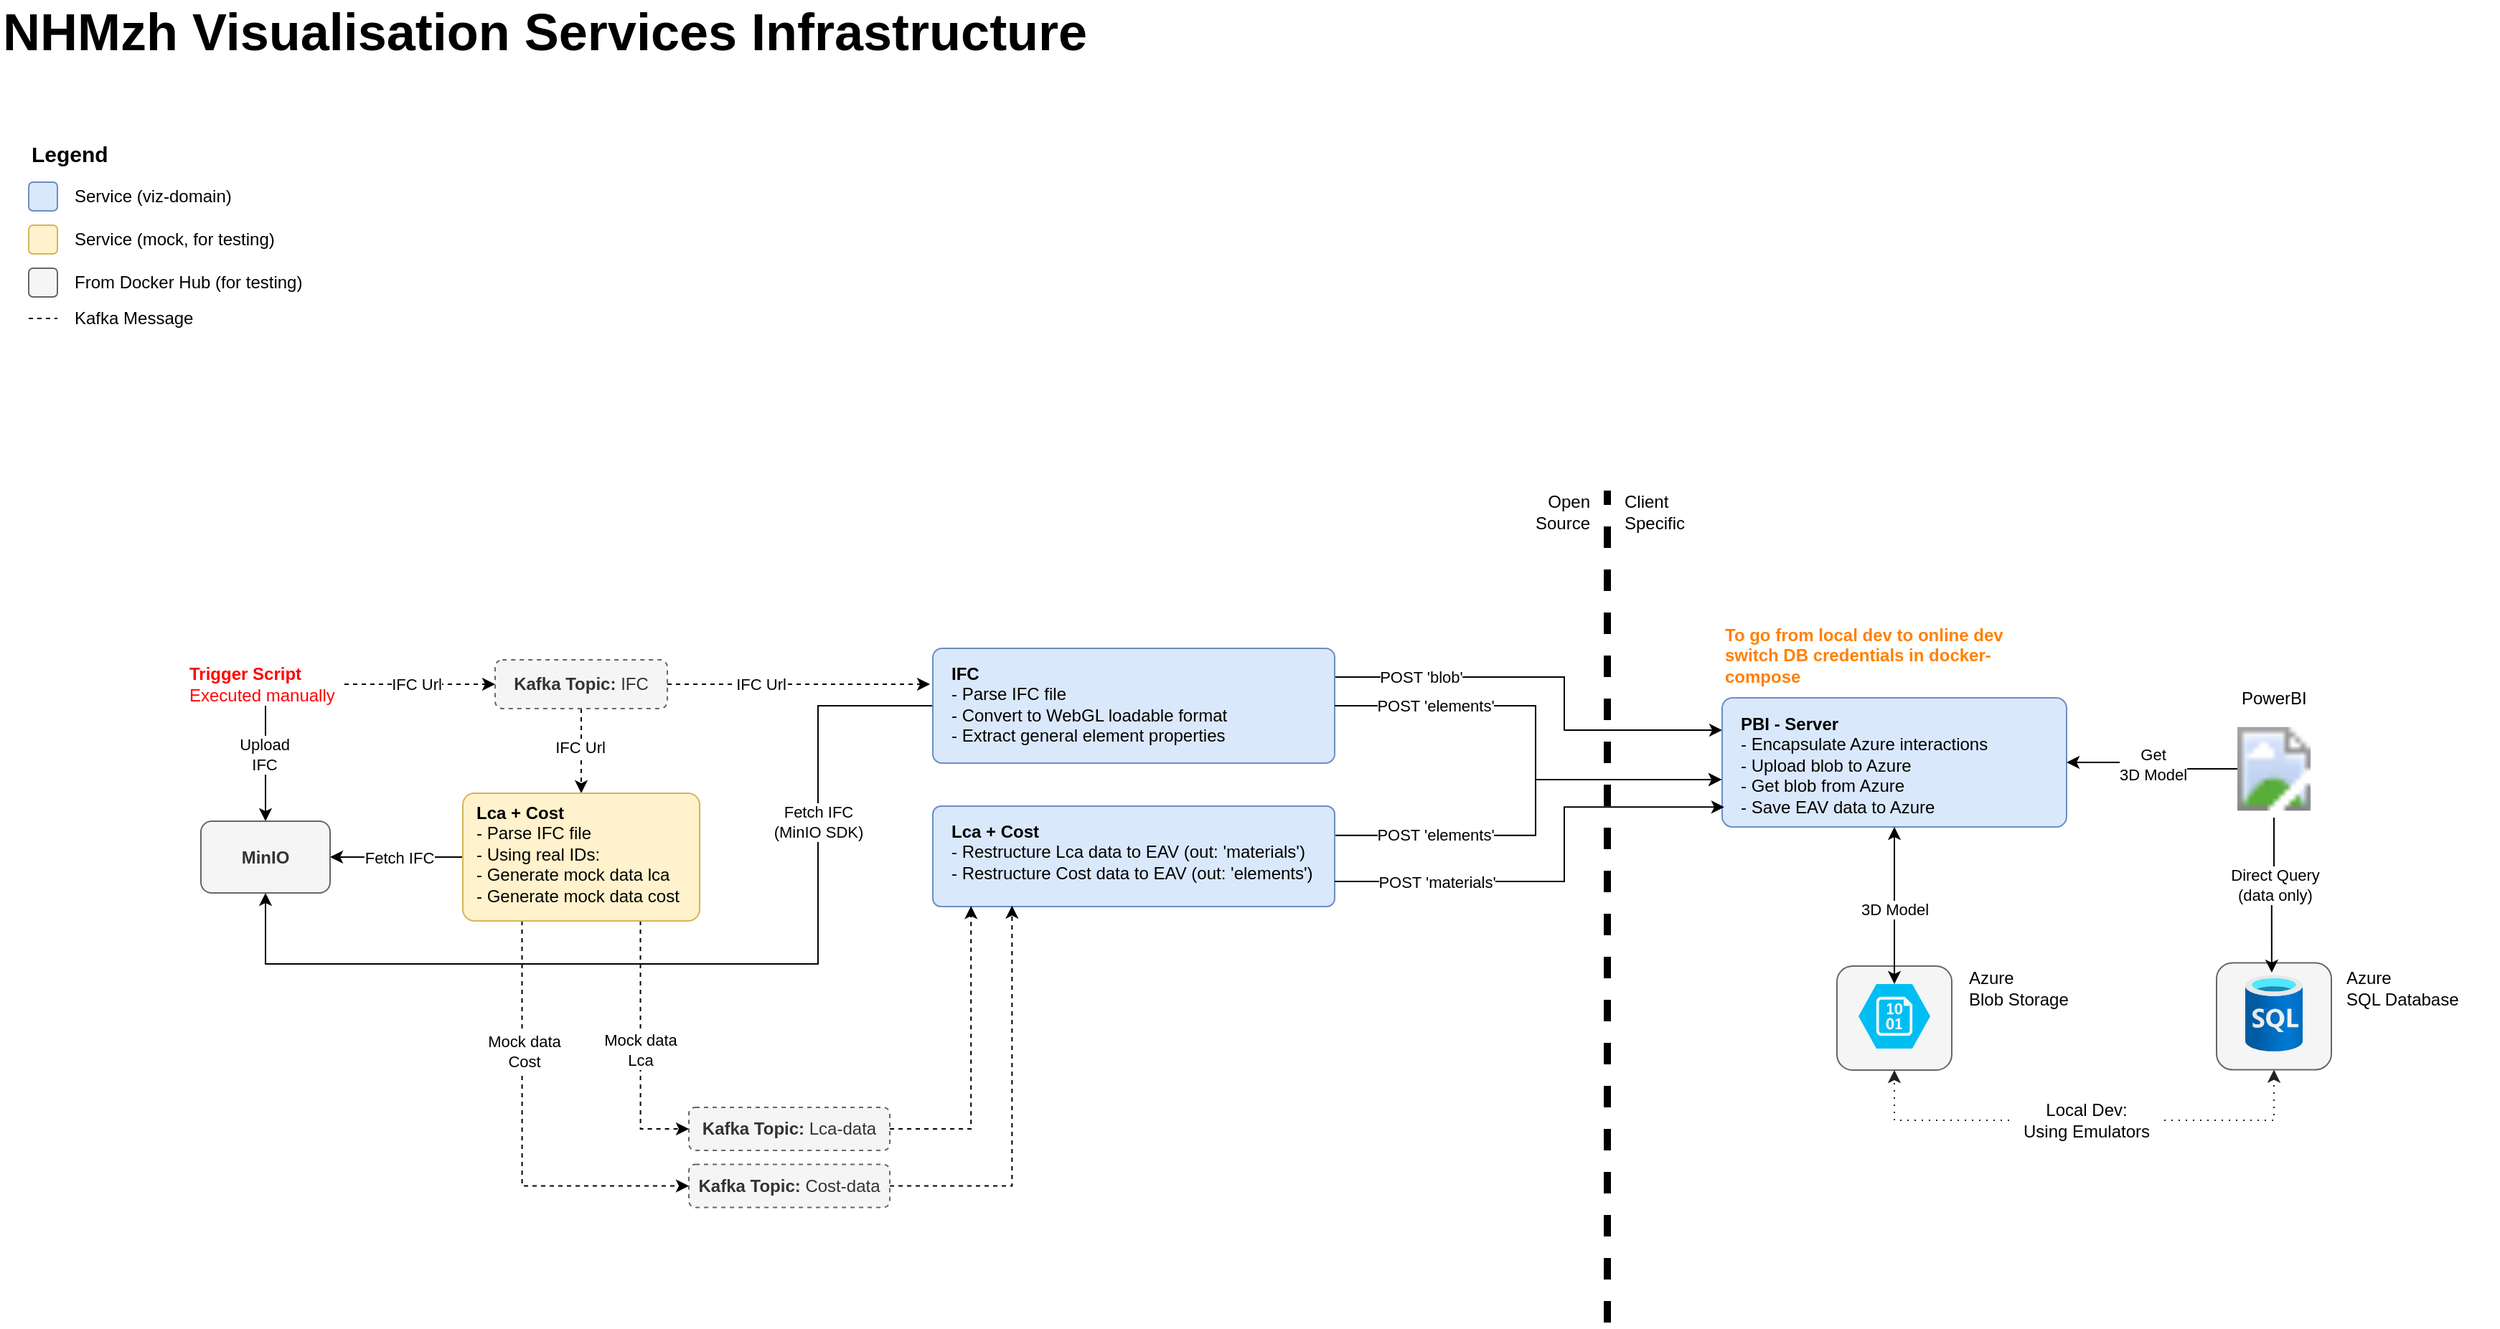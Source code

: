 <mxfile version="26.2.5">
  <diagram name="Page-1" id="6YYniOfLmbzxSq2jSH8A">
    <mxGraphModel dx="2516" dy="1412" grid="1" gridSize="10" guides="1" tooltips="1" connect="1" arrows="1" fold="1" page="1" pageScale="1" pageWidth="1920" pageHeight="1200" math="0" shadow="0">
      <root>
        <mxCell id="0" />
        <mxCell id="1" parent="0" />
        <mxCell id="Vq2dGUa9BZO8m15hglH4-51" value="" style="rounded=1;whiteSpace=wrap;html=1;fillColor=#f5f5f5;strokeColor=#666666;fontColor=#333333;" parent="1" vertex="1">
          <mxGeometry x="1584.5" y="709.25" width="80" height="74.5" as="geometry" />
        </mxCell>
        <mxCell id="Vq2dGUa9BZO8m15hglH4-50" value="" style="rounded=1;whiteSpace=wrap;html=1;fillColor=#f5f5f5;strokeColor=#666666;fontColor=#333333;" parent="1" vertex="1">
          <mxGeometry x="1320" y="711.5" width="80" height="72.5" as="geometry" />
        </mxCell>
        <mxCell id="Vq2dGUa9BZO8m15hglH4-35" style="edgeStyle=orthogonalEdgeStyle;rounded=0;orthogonalLoop=1;jettySize=auto;html=1;entryX=0.5;entryY=1;entryDx=0;entryDy=0;" parent="1" source="Vq2dGUa9BZO8m15hglH4-1" target="Vq2dGUa9BZO8m15hglH4-23" edge="1">
          <mxGeometry relative="1" as="geometry">
            <Array as="points">
              <mxPoint x="610" y="530" />
              <mxPoint x="610" y="710" />
              <mxPoint x="225" y="710" />
            </Array>
          </mxGeometry>
        </mxCell>
        <mxCell id="Vq2dGUa9BZO8m15hglH4-36" value="Fetch IFC&lt;br&gt;(MinIO SDK)" style="edgeLabel;html=1;align=center;verticalAlign=middle;resizable=0;points=[];" parent="Vq2dGUa9BZO8m15hglH4-35" vertex="1" connectable="0">
          <mxGeometry x="0.12" y="-2" relative="1" as="geometry">
            <mxPoint x="129" y="-97" as="offset" />
          </mxGeometry>
        </mxCell>
        <mxCell id="Vq2dGUa9BZO8m15hglH4-44" style="edgeStyle=orthogonalEdgeStyle;rounded=0;orthogonalLoop=1;jettySize=auto;html=1;entryX=0;entryY=0.25;entryDx=0;entryDy=0;exitX=1;exitY=0.25;exitDx=0;exitDy=0;" parent="1" source="Vq2dGUa9BZO8m15hglH4-1" target="Vq2dGUa9BZO8m15hglH4-10" edge="1">
          <mxGeometry relative="1" as="geometry">
            <Array as="points">
              <mxPoint x="1130" y="510" />
              <mxPoint x="1130" y="547" />
            </Array>
          </mxGeometry>
        </mxCell>
        <mxCell id="Vq2dGUa9BZO8m15hglH4-47" value="POST &#39;blob&#39;" style="edgeLabel;html=1;align=center;verticalAlign=middle;resizable=0;points=[];" parent="Vq2dGUa9BZO8m15hglH4-44" vertex="1" connectable="0">
          <mxGeometry x="-0.383" relative="1" as="geometry">
            <mxPoint x="-35" as="offset" />
          </mxGeometry>
        </mxCell>
        <mxCell id="Vq2dGUa9BZO8m15hglH4-1" value="&lt;b&gt;IFC&lt;/b&gt;&lt;br&gt;- Parse IFC file&lt;div&gt;- Convert to WebGL loadable format&lt;div&gt;- Extract general element properties&lt;/div&gt;&lt;/div&gt;" style="rounded=1;whiteSpace=wrap;html=1;fillColor=#dae8fc;strokeColor=#6c8ebf;align=left;spacingLeft=7;verticalAlign=top;spacing=6;arcSize=8;" parent="1" vertex="1">
          <mxGeometry x="690" y="490" width="280" height="80" as="geometry" />
        </mxCell>
        <mxCell id="Vq2dGUa9BZO8m15hglH4-3" value="" style="rounded=1;whiteSpace=wrap;html=1;fillColor=#dae8fc;strokeColor=#6c8ebf;" parent="1" vertex="1">
          <mxGeometry x="60" y="165" width="20" height="20" as="geometry" />
        </mxCell>
        <mxCell id="Vq2dGUa9BZO8m15hglH4-4" value="Legend" style="text;html=1;align=left;verticalAlign=middle;whiteSpace=wrap;rounded=0;fontStyle=1;fontSize=15;" parent="1" vertex="1">
          <mxGeometry x="60" y="130" width="60" height="30" as="geometry" />
        </mxCell>
        <mxCell id="Vq2dGUa9BZO8m15hglH4-5" value="Service (viz-domain)" style="text;html=1;align=left;verticalAlign=middle;whiteSpace=wrap;rounded=0;fontStyle=0" parent="1" vertex="1">
          <mxGeometry x="90" y="160" width="130" height="30" as="geometry" />
        </mxCell>
        <mxCell id="Vq2dGUa9BZO8m15hglH4-6" value="" style="rounded=1;whiteSpace=wrap;html=1;fillColor=#fff2cc;strokeColor=#d6b656;" parent="1" vertex="1">
          <mxGeometry x="60" y="195" width="20" height="20" as="geometry" />
        </mxCell>
        <mxCell id="Vq2dGUa9BZO8m15hglH4-7" value="Service (mock, for testing)" style="text;html=1;align=left;verticalAlign=middle;whiteSpace=wrap;rounded=0;fontStyle=0" parent="1" vertex="1">
          <mxGeometry x="90" y="190" width="210" height="30" as="geometry" />
        </mxCell>
        <mxCell id="Vq2dGUa9BZO8m15hglH4-8" value="NHMzh Visualisation Services Infrastructure" style="text;html=1;align=left;verticalAlign=middle;whiteSpace=wrap;rounded=0;fontStyle=1;fontSize=36;" parent="1" vertex="1">
          <mxGeometry x="40" y="40" width="1200" height="40" as="geometry" />
        </mxCell>
        <mxCell id="Vq2dGUa9BZO8m15hglH4-9" value="&lt;b&gt;Lca + Cost&lt;/b&gt;&lt;br&gt;- Restructure Lca data to EAV (out: &#39;materials&#39;)&lt;div&gt;- Restructure Cost data to EAV (out: &#39;elements&#39;)&lt;/div&gt;" style="rounded=1;whiteSpace=wrap;html=1;fillColor=#dae8fc;strokeColor=#6c8ebf;align=left;spacingLeft=7;verticalAlign=top;spacing=6;arcSize=8;" parent="1" vertex="1">
          <mxGeometry x="690" y="600" width="280" height="70" as="geometry" />
        </mxCell>
        <mxCell id="Vq2dGUa9BZO8m15hglH4-10" value="&lt;b&gt;PBI - Server&lt;/b&gt;&lt;br&gt;- Encapsulate Azure interactions&lt;div&gt;- Upload blob to Azure&lt;br&gt;&lt;/div&gt;&lt;div&gt;- Get blob from Azure&lt;/div&gt;&lt;div&gt;- Save EAV data to Azure&lt;/div&gt;" style="rounded=1;whiteSpace=wrap;html=1;fillColor=#dae8fc;strokeColor=#6c8ebf;align=left;spacingLeft=7;verticalAlign=top;spacing=6;arcSize=8;" parent="1" vertex="1">
          <mxGeometry x="1240" y="524.5" width="240" height="90" as="geometry" />
        </mxCell>
        <mxCell id="Vq2dGUa9BZO8m15hglH4-16" style="edgeStyle=orthogonalEdgeStyle;rounded=0;orthogonalLoop=1;jettySize=auto;html=1;entryX=1;entryY=0.5;entryDx=0;entryDy=0;" parent="1" source="Vq2dGUa9BZO8m15hglH4-11" target="Vq2dGUa9BZO8m15hglH4-10" edge="1">
          <mxGeometry relative="1" as="geometry" />
        </mxCell>
        <mxCell id="Vq2dGUa9BZO8m15hglH4-17" value="Get&lt;br&gt;3D Model" style="edgeLabel;html=1;align=center;verticalAlign=middle;resizable=0;points=[];" parent="Vq2dGUa9BZO8m15hglH4-16" vertex="1" connectable="0">
          <mxGeometry x="0.035" y="1" relative="1" as="geometry">
            <mxPoint as="offset" />
          </mxGeometry>
        </mxCell>
        <mxCell id="Vq2dGUa9BZO8m15hglH4-11" value="" style="image;aspect=fixed;html=1;points=[];align=center;fontSize=12;image=img/lib/azure2/power_platform/PowerBI.svg;" parent="1" vertex="1">
          <mxGeometry x="1599" y="540" width="51" height="68" as="geometry" />
        </mxCell>
        <mxCell id="Vq2dGUa9BZO8m15hglH4-12" value="" style="image;aspect=fixed;html=1;points=[];align=center;fontSize=12;image=img/lib/azure2/preview/Time_Series_Data_Sets.svg;" parent="1" vertex="1">
          <mxGeometry x="1604.5" y="717.75" width="40" height="53.33" as="geometry" />
        </mxCell>
        <mxCell id="Vq2dGUa9BZO8m15hglH4-13" value="" style="verticalLabelPosition=bottom;html=1;verticalAlign=top;align=center;strokeColor=none;fillColor=#00BEF2;shape=mxgraph.azure.storage_blob;" parent="1" vertex="1">
          <mxGeometry x="1335" y="724" width="50" height="45" as="geometry" />
        </mxCell>
        <mxCell id="Vq2dGUa9BZO8m15hglH4-14" style="edgeStyle=orthogonalEdgeStyle;rounded=0;orthogonalLoop=1;jettySize=auto;html=1;entryX=0.461;entryY=-0.032;entryDx=0;entryDy=0;entryPerimeter=0;" parent="1" source="Vq2dGUa9BZO8m15hglH4-11" target="Vq2dGUa9BZO8m15hglH4-12" edge="1">
          <mxGeometry relative="1" as="geometry" />
        </mxCell>
        <mxCell id="Vq2dGUa9BZO8m15hglH4-15" value="Direct Query&lt;br&gt;(data only)" style="edgeLabel;html=1;align=center;verticalAlign=middle;resizable=0;points=[];" parent="Vq2dGUa9BZO8m15hglH4-14" vertex="1" connectable="0">
          <mxGeometry x="-0.317" y="1" relative="1" as="geometry">
            <mxPoint x="-1" y="9" as="offset" />
          </mxGeometry>
        </mxCell>
        <mxCell id="Vq2dGUa9BZO8m15hglH4-18" style="edgeStyle=orthogonalEdgeStyle;rounded=0;orthogonalLoop=1;jettySize=auto;html=1;entryX=0.5;entryY=0;entryDx=0;entryDy=0;entryPerimeter=0;startArrow=classic;startFill=1;" parent="1" source="Vq2dGUa9BZO8m15hglH4-10" target="Vq2dGUa9BZO8m15hglH4-13" edge="1">
          <mxGeometry relative="1" as="geometry" />
        </mxCell>
        <mxCell id="Vq2dGUa9BZO8m15hglH4-19" value="3D Model" style="edgeLabel;html=1;align=center;verticalAlign=middle;resizable=0;points=[];" parent="Vq2dGUa9BZO8m15hglH4-18" vertex="1" connectable="0">
          <mxGeometry x="-0.114" relative="1" as="geometry">
            <mxPoint y="9" as="offset" />
          </mxGeometry>
        </mxCell>
        <mxCell id="Vq2dGUa9BZO8m15hglH4-24" style="edgeStyle=orthogonalEdgeStyle;rounded=0;orthogonalLoop=1;jettySize=auto;html=1;" parent="1" source="Vq2dGUa9BZO8m15hglH4-21" target="Vq2dGUa9BZO8m15hglH4-23" edge="1">
          <mxGeometry relative="1" as="geometry" />
        </mxCell>
        <mxCell id="Vq2dGUa9BZO8m15hglH4-25" value="Upload&lt;br&gt;IFC" style="edgeLabel;html=1;align=center;verticalAlign=middle;resizable=0;points=[];" parent="Vq2dGUa9BZO8m15hglH4-24" vertex="1" connectable="0">
          <mxGeometry x="-0.154" y="-1" relative="1" as="geometry">
            <mxPoint as="offset" />
          </mxGeometry>
        </mxCell>
        <mxCell id="Vq2dGUa9BZO8m15hglH4-26" style="edgeStyle=orthogonalEdgeStyle;rounded=0;orthogonalLoop=1;jettySize=auto;html=1;dashed=1;" parent="1" source="Vq2dGUa9BZO8m15hglH4-21" target="Vq2dGUa9BZO8m15hglH4-22" edge="1">
          <mxGeometry relative="1" as="geometry" />
        </mxCell>
        <mxCell id="Vq2dGUa9BZO8m15hglH4-27" value="IFC Url" style="edgeLabel;html=1;align=center;verticalAlign=middle;resizable=0;points=[];" parent="Vq2dGUa9BZO8m15hglH4-26" vertex="1" connectable="0">
          <mxGeometry x="-0.048" relative="1" as="geometry">
            <mxPoint as="offset" />
          </mxGeometry>
        </mxCell>
        <mxCell id="Vq2dGUa9BZO8m15hglH4-21" value="&lt;b&gt;Trigger Script&lt;/b&gt; &lt;br&gt;Executed manually" style="text;html=1;align=left;verticalAlign=middle;whiteSpace=wrap;rounded=0;fontStyle=0;fontColor=#FF0000;" parent="1" vertex="1">
          <mxGeometry x="170" y="500" width="110" height="30" as="geometry" />
        </mxCell>
        <mxCell id="Vq2dGUa9BZO8m15hglH4-29" style="edgeStyle=orthogonalEdgeStyle;rounded=0;orthogonalLoop=1;jettySize=auto;html=1;dashed=1;" parent="1" source="Vq2dGUa9BZO8m15hglH4-22" target="Vq2dGUa9BZO8m15hglH4-28" edge="1">
          <mxGeometry relative="1" as="geometry" />
        </mxCell>
        <mxCell id="Vq2dGUa9BZO8m15hglH4-30" value="IFC Url" style="edgeLabel;html=1;align=center;verticalAlign=middle;resizable=0;points=[];" parent="Vq2dGUa9BZO8m15hglH4-29" vertex="1" connectable="0">
          <mxGeometry x="-0.09" y="-1" relative="1" as="geometry">
            <mxPoint as="offset" />
          </mxGeometry>
        </mxCell>
        <mxCell id="Vq2dGUa9BZO8m15hglH4-22" value="Kafka Topic: &lt;span style=&quot;font-weight: normal;&quot;&gt;IFC&lt;/span&gt;" style="rounded=1;whiteSpace=wrap;html=1;fillColor=#f5f5f5;strokeColor=#666666;fontStyle=1;fontColor=#333333;dashed=1;" parent="1" vertex="1">
          <mxGeometry x="385" y="498" width="120" height="34" as="geometry" />
        </mxCell>
        <mxCell id="Vq2dGUa9BZO8m15hglH4-23" value="MinIO" style="rounded=1;whiteSpace=wrap;html=1;fillColor=#f5f5f5;strokeColor=#666666;fontStyle=1;fontColor=#333333;" parent="1" vertex="1">
          <mxGeometry x="180" y="610.5" width="90" height="50" as="geometry" />
        </mxCell>
        <mxCell id="Vq2dGUa9BZO8m15hglH4-33" style="edgeStyle=orthogonalEdgeStyle;rounded=0;orthogonalLoop=1;jettySize=auto;html=1;entryX=1;entryY=0.5;entryDx=0;entryDy=0;" parent="1" source="Vq2dGUa9BZO8m15hglH4-28" target="Vq2dGUa9BZO8m15hglH4-23" edge="1">
          <mxGeometry relative="1" as="geometry" />
        </mxCell>
        <mxCell id="Vq2dGUa9BZO8m15hglH4-34" value="Fetch IFC" style="edgeLabel;html=1;align=center;verticalAlign=middle;resizable=0;points=[];" parent="Vq2dGUa9BZO8m15hglH4-33" vertex="1" connectable="0">
          <mxGeometry x="0.194" relative="1" as="geometry">
            <mxPoint x="10" as="offset" />
          </mxGeometry>
        </mxCell>
        <mxCell id="Vq2dGUa9BZO8m15hglH4-40" style="edgeStyle=orthogonalEdgeStyle;rounded=0;orthogonalLoop=1;jettySize=auto;html=1;entryX=0;entryY=0.5;entryDx=0;entryDy=0;exitX=0.75;exitY=1;exitDx=0;exitDy=0;dashed=1;" parent="1" source="Vq2dGUa9BZO8m15hglH4-28" target="Vq2dGUa9BZO8m15hglH4-38" edge="1">
          <mxGeometry relative="1" as="geometry" />
        </mxCell>
        <mxCell id="Vq2dGUa9BZO8m15hglH4-57" value="Mock data&lt;br&gt;Lca" style="edgeLabel;html=1;align=center;verticalAlign=middle;resizable=0;points=[];" parent="Vq2dGUa9BZO8m15hglH4-40" vertex="1" connectable="0">
          <mxGeometry x="0.0" y="-1" relative="1" as="geometry">
            <mxPoint as="offset" />
          </mxGeometry>
        </mxCell>
        <mxCell id="Vq2dGUa9BZO8m15hglH4-41" style="edgeStyle=orthogonalEdgeStyle;rounded=0;orthogonalLoop=1;jettySize=auto;html=1;entryX=0;entryY=0.5;entryDx=0;entryDy=0;exitX=0.25;exitY=1;exitDx=0;exitDy=0;dashed=1;" parent="1" source="Vq2dGUa9BZO8m15hglH4-28" target="Vq2dGUa9BZO8m15hglH4-39" edge="1">
          <mxGeometry relative="1" as="geometry" />
        </mxCell>
        <mxCell id="Vq2dGUa9BZO8m15hglH4-58" value="Mock data&lt;div&gt;Cost&lt;/div&gt;" style="edgeLabel;html=1;align=center;verticalAlign=middle;resizable=0;points=[];" parent="Vq2dGUa9BZO8m15hglH4-41" vertex="1" connectable="0">
          <mxGeometry x="-0.292" y="1" relative="1" as="geometry">
            <mxPoint y="-16" as="offset" />
          </mxGeometry>
        </mxCell>
        <mxCell id="Vq2dGUa9BZO8m15hglH4-28" value="Lca + Cost&lt;br&gt;&lt;span style=&quot;font-weight: normal;&quot;&gt;- Parse IFC file&lt;/span&gt;&lt;div&gt;&lt;span style=&quot;font-weight: 400;&quot;&gt;- Using real IDs:&lt;/span&gt;&lt;span style=&quot;font-weight: 400;&quot;&gt;&lt;br&gt;&lt;/span&gt;&lt;div&gt;&lt;span style=&quot;font-weight: normal;&quot;&gt;- Generate mock data lca&lt;/span&gt;&lt;/div&gt;&lt;div&gt;&lt;span style=&quot;font-weight: normal;&quot;&gt;- Generate mock data cost&amp;nbsp;&lt;/span&gt;&lt;/div&gt;&lt;div&gt;&lt;br&gt;&lt;/div&gt;&lt;/div&gt;" style="rounded=1;whiteSpace=wrap;html=1;fillColor=#fff2cc;strokeColor=#d6b656;fontStyle=1;align=left;verticalAlign=top;spacingLeft=7;arcSize=9;" parent="1" vertex="1">
          <mxGeometry x="362.5" y="591" width="165" height="89" as="geometry" />
        </mxCell>
        <mxCell id="Vq2dGUa9BZO8m15hglH4-31" style="edgeStyle=orthogonalEdgeStyle;rounded=0;orthogonalLoop=1;jettySize=auto;html=1;entryX=-0.007;entryY=0.313;entryDx=0;entryDy=0;entryPerimeter=0;dashed=1;" parent="1" source="Vq2dGUa9BZO8m15hglH4-22" target="Vq2dGUa9BZO8m15hglH4-1" edge="1">
          <mxGeometry relative="1" as="geometry" />
        </mxCell>
        <mxCell id="Vq2dGUa9BZO8m15hglH4-32" value="IFC Url" style="edgeLabel;html=1;align=center;verticalAlign=middle;resizable=0;points=[];" parent="Vq2dGUa9BZO8m15hglH4-31" vertex="1" connectable="0">
          <mxGeometry x="-0.415" y="2" relative="1" as="geometry">
            <mxPoint x="11" y="2" as="offset" />
          </mxGeometry>
        </mxCell>
        <mxCell id="Vq2dGUa9BZO8m15hglH4-38" value="Kafka Topic: &lt;span style=&quot;font-weight: normal;&quot;&gt;Lca-data&lt;/span&gt;" style="rounded=1;whiteSpace=wrap;html=1;fillColor=#f5f5f5;strokeColor=#666666;fontStyle=1;fontColor=#333333;dashed=1;" parent="1" vertex="1">
          <mxGeometry x="520" y="810" width="140" height="30" as="geometry" />
        </mxCell>
        <mxCell id="Vq2dGUa9BZO8m15hglH4-43" style="edgeStyle=orthogonalEdgeStyle;rounded=0;orthogonalLoop=1;jettySize=auto;html=1;entryX=0.197;entryY=0.991;entryDx=0;entryDy=0;dashed=1;entryPerimeter=0;" parent="1" source="Vq2dGUa9BZO8m15hglH4-39" target="Vq2dGUa9BZO8m15hglH4-9" edge="1">
          <mxGeometry relative="1" as="geometry" />
        </mxCell>
        <mxCell id="Vq2dGUa9BZO8m15hglH4-39" value="Kafka Topic: &lt;span style=&quot;font-weight: normal;&quot;&gt;Cost-data&lt;/span&gt;" style="rounded=1;whiteSpace=wrap;html=1;fillColor=#f5f5f5;strokeColor=#666666;fontStyle=1;fontColor=#333333;dashed=1;" parent="1" vertex="1">
          <mxGeometry x="520" y="849.75" width="140" height="30" as="geometry" />
        </mxCell>
        <mxCell id="Vq2dGUa9BZO8m15hglH4-45" style="edgeStyle=orthogonalEdgeStyle;rounded=0;orthogonalLoop=1;jettySize=auto;html=1;entryX=0.006;entryY=0.846;entryDx=0;entryDy=0;entryPerimeter=0;exitX=1;exitY=0.75;exitDx=0;exitDy=0;" parent="1" source="Vq2dGUa9BZO8m15hglH4-9" target="Vq2dGUa9BZO8m15hglH4-10" edge="1">
          <mxGeometry relative="1" as="geometry">
            <Array as="points">
              <mxPoint x="1130" y="652" />
              <mxPoint x="1130" y="601" />
            </Array>
          </mxGeometry>
        </mxCell>
        <mxCell id="Vq2dGUa9BZO8m15hglH4-46" value="POST &#39;materials&#39;" style="edgeLabel;html=1;align=center;verticalAlign=middle;resizable=0;points=[];" parent="Vq2dGUa9BZO8m15hglH4-45" vertex="1" connectable="0">
          <mxGeometry x="-0.254" y="2" relative="1" as="geometry">
            <mxPoint x="-50" y="2" as="offset" />
          </mxGeometry>
        </mxCell>
        <mxCell id="Vq2dGUa9BZO8m15hglH4-48" value="" style="rounded=1;whiteSpace=wrap;html=1;fillColor=#f5f5f5;strokeColor=#666666;fontColor=#333333;" parent="1" vertex="1">
          <mxGeometry x="60" y="225" width="20" height="20" as="geometry" />
        </mxCell>
        <mxCell id="Vq2dGUa9BZO8m15hglH4-49" value="From Docker Hub (for testing)" style="text;html=1;align=left;verticalAlign=middle;whiteSpace=wrap;rounded=0;fontStyle=0" parent="1" vertex="1">
          <mxGeometry x="90" y="220" width="210" height="30" as="geometry" />
        </mxCell>
        <mxCell id="Vq2dGUa9BZO8m15hglH4-53" style="edgeStyle=orthogonalEdgeStyle;rounded=0;orthogonalLoop=1;jettySize=auto;html=1;entryX=0.5;entryY=1;entryDx=0;entryDy=0;strokeColor=#212121;dashed=1;dashPattern=1 4;" parent="1" source="Vq2dGUa9BZO8m15hglH4-52" target="Vq2dGUa9BZO8m15hglH4-50" edge="1">
          <mxGeometry relative="1" as="geometry" />
        </mxCell>
        <mxCell id="Vq2dGUa9BZO8m15hglH4-54" style="edgeStyle=orthogonalEdgeStyle;rounded=0;orthogonalLoop=1;jettySize=auto;html=1;entryX=0.5;entryY=1;entryDx=0;entryDy=0;strokeColor=#212121;dashed=1;dashPattern=1 4;" parent="1" source="Vq2dGUa9BZO8m15hglH4-52" target="Vq2dGUa9BZO8m15hglH4-51" edge="1">
          <mxGeometry relative="1" as="geometry" />
        </mxCell>
        <mxCell id="Vq2dGUa9BZO8m15hglH4-52" value="Local Dev: &lt;br&gt;Using Emulators" style="text;html=1;align=center;verticalAlign=middle;whiteSpace=wrap;rounded=0;fontStyle=0;strokeColor=none;" parent="1" vertex="1">
          <mxGeometry x="1440" y="804" width="108" height="30" as="geometry" />
        </mxCell>
        <mxCell id="Vq2dGUa9BZO8m15hglH4-55" value="" style="endArrow=none;html=1;rounded=0;startFill=0;dashed=1;" parent="1" edge="1">
          <mxGeometry width="50" height="50" relative="1" as="geometry">
            <mxPoint x="60" y="260" as="sourcePoint" />
            <mxPoint x="80" y="260" as="targetPoint" />
          </mxGeometry>
        </mxCell>
        <mxCell id="Vq2dGUa9BZO8m15hglH4-56" value="Kafka Message" style="text;html=1;align=left;verticalAlign=middle;whiteSpace=wrap;rounded=0;fontStyle=0" parent="1" vertex="1">
          <mxGeometry x="90" y="245" width="210" height="30" as="geometry" />
        </mxCell>
        <mxCell id="Vq2dGUa9BZO8m15hglH4-59" value="Azure&lt;br&gt;Blob Storage" style="text;html=1;align=left;verticalAlign=middle;whiteSpace=wrap;rounded=0;fontStyle=0;strokeColor=none;" parent="1" vertex="1">
          <mxGeometry x="1410" y="711.5" width="108" height="30" as="geometry" />
        </mxCell>
        <mxCell id="Vq2dGUa9BZO8m15hglH4-60" value="Azure&lt;br&gt;SQL Database" style="text;html=1;align=left;verticalAlign=middle;whiteSpace=wrap;rounded=0;fontStyle=0;strokeColor=none;" parent="1" vertex="1">
          <mxGeometry x="1673" y="711.5" width="108" height="30" as="geometry" />
        </mxCell>
        <mxCell id="Vq2dGUa9BZO8m15hglH4-61" value="PowerBI" style="text;html=1;align=left;verticalAlign=middle;whiteSpace=wrap;rounded=0;fontStyle=0;strokeColor=none;" parent="1" vertex="1">
          <mxGeometry x="1600" y="510" width="70" height="30" as="geometry" />
        </mxCell>
        <mxCell id="Vq2dGUa9BZO8m15hglH4-62" value="" style="endArrow=none;dashed=1;html=1;strokeWidth=5;rounded=0;" parent="1" edge="1">
          <mxGeometry width="50" height="50" relative="1" as="geometry">
            <mxPoint x="1160" y="960" as="sourcePoint" />
            <mxPoint x="1160" y="380" as="targetPoint" />
          </mxGeometry>
        </mxCell>
        <mxCell id="Vq2dGUa9BZO8m15hglH4-63" value="Client Specific" style="text;html=1;align=left;verticalAlign=middle;whiteSpace=wrap;rounded=0;fontStyle=0;strokeColor=none;" parent="1" vertex="1">
          <mxGeometry x="1170" y="380" width="70" height="30" as="geometry" />
        </mxCell>
        <mxCell id="Vq2dGUa9BZO8m15hglH4-66" value="Open&lt;div&gt;Source&lt;/div&gt;" style="text;html=1;align=right;verticalAlign=middle;whiteSpace=wrap;rounded=0;fontStyle=0;strokeColor=none;" parent="1" vertex="1">
          <mxGeometry x="1080" y="380" width="70" height="30" as="geometry" />
        </mxCell>
        <mxCell id="Vq2dGUa9BZO8m15hglH4-67" style="edgeStyle=orthogonalEdgeStyle;rounded=0;orthogonalLoop=1;jettySize=auto;html=1;entryX=-0.002;entryY=0.633;entryDx=0;entryDy=0;entryPerimeter=0;exitX=1.002;exitY=0.291;exitDx=0;exitDy=0;exitPerimeter=0;" parent="1" source="Vq2dGUa9BZO8m15hglH4-9" target="Vq2dGUa9BZO8m15hglH4-10" edge="1">
          <mxGeometry relative="1" as="geometry">
            <Array as="points">
              <mxPoint x="1110" y="620" />
              <mxPoint x="1110" y="582" />
            </Array>
          </mxGeometry>
        </mxCell>
        <mxCell id="Vq2dGUa9BZO8m15hglH4-68" value="POST &#39;elements&#39;" style="edgeLabel;html=1;align=center;verticalAlign=middle;resizable=0;points=[];" parent="Vq2dGUa9BZO8m15hglH4-67" vertex="1" connectable="0">
          <mxGeometry x="-0.821" y="1" relative="1" as="geometry">
            <mxPoint x="42" as="offset" />
          </mxGeometry>
        </mxCell>
        <mxCell id="Vq2dGUa9BZO8m15hglH4-69" style="edgeStyle=orthogonalEdgeStyle;rounded=0;orthogonalLoop=1;jettySize=auto;html=1;entryX=-0.001;entryY=0.633;entryDx=0;entryDy=0;entryPerimeter=0;" parent="1" source="Vq2dGUa9BZO8m15hglH4-1" target="Vq2dGUa9BZO8m15hglH4-10" edge="1">
          <mxGeometry relative="1" as="geometry">
            <Array as="points">
              <mxPoint x="1110" y="530" />
              <mxPoint x="1110" y="582" />
            </Array>
          </mxGeometry>
        </mxCell>
        <mxCell id="Vq2dGUa9BZO8m15hglH4-70" value="POST &#39;elements&#39;" style="edgeLabel;html=1;align=center;verticalAlign=middle;resizable=0;points=[];" parent="Vq2dGUa9BZO8m15hglH4-69" vertex="1" connectable="0">
          <mxGeometry x="-0.426" relative="1" as="geometry">
            <mxPoint x="-22" as="offset" />
          </mxGeometry>
        </mxCell>
        <mxCell id="Vq2dGUa9BZO8m15hglH4-71" style="edgeStyle=orthogonalEdgeStyle;rounded=0;orthogonalLoop=1;jettySize=auto;html=1;entryX=0.095;entryY=0.995;entryDx=0;entryDy=0;entryPerimeter=0;dashed=1;" parent="1" source="Vq2dGUa9BZO8m15hglH4-38" target="Vq2dGUa9BZO8m15hglH4-9" edge="1">
          <mxGeometry relative="1" as="geometry" />
        </mxCell>
        <mxCell id="Vq2dGUa9BZO8m15hglH4-73" value="To go from local dev to online dev switch DB credentials in docker-compose" style="text;html=1;align=left;verticalAlign=middle;whiteSpace=wrap;rounded=0;fontStyle=1;fontColor=#FF8000;" parent="1" vertex="1">
          <mxGeometry x="1240" y="480" width="210" height="30" as="geometry" />
        </mxCell>
      </root>
    </mxGraphModel>
  </diagram>
</mxfile>
